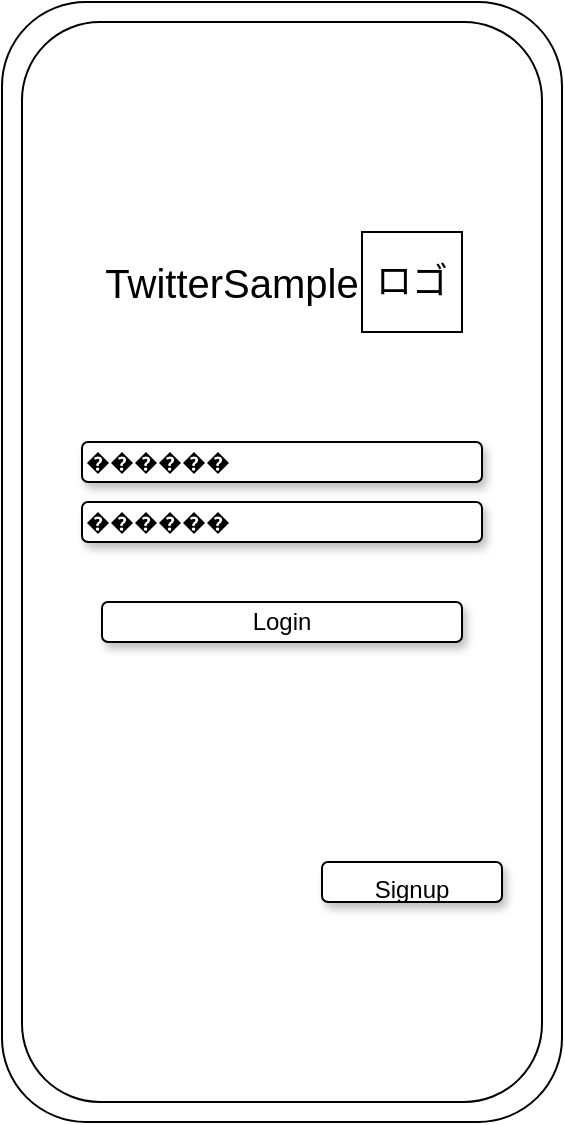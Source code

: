 <mxfile version="18.1.3" type="github" pages="7">
  <diagram id="C5PbUCTnn3D87O1RsAEE" name="ログイン画面">
    <mxGraphModel dx="607" dy="575" grid="1" gridSize="10" guides="1" tooltips="1" connect="1" arrows="1" fold="1" page="1" pageScale="1" pageWidth="827" pageHeight="1169" math="0" shadow="0">
      <root>
        <mxCell id="0" />
        <mxCell id="1" parent="0" />
        <mxCell id="3hnPm9w-DP5dnhe4Bh8V-2" value="" style="rounded=1;whiteSpace=wrap;html=1;" parent="1" vertex="1">
          <mxGeometry x="200" y="80" width="280" height="560" as="geometry" />
        </mxCell>
        <mxCell id="hK5on6jW9pmyeL_oHU42-10" value="" style="rounded=1;whiteSpace=wrap;html=1;shadow=0;fontSize=12;" parent="1" vertex="1">
          <mxGeometry x="210" y="90" width="260" height="540" as="geometry" />
        </mxCell>
        <mxCell id="3hnPm9w-DP5dnhe4Bh8V-4" value="ロゴ" style="rounded=0;whiteSpace=wrap;html=1;fontSize=18;" parent="1" vertex="1">
          <mxGeometry x="380" y="195" width="50" height="50" as="geometry" />
        </mxCell>
        <mxCell id="hK5on6jW9pmyeL_oHU42-1" value="������ 　" style="rounded=1;whiteSpace=wrap;html=1;align=left;shadow=1;" parent="1" vertex="1">
          <mxGeometry x="240" y="300" width="200" height="20" as="geometry" />
        </mxCell>
        <mxCell id="hK5on6jW9pmyeL_oHU42-2" value="������" style="rounded=1;whiteSpace=wrap;html=1;align=left;shadow=1;" parent="1" vertex="1">
          <mxGeometry x="240" y="330" width="200" height="20" as="geometry" />
        </mxCell>
        <mxCell id="hK5on6jW9pmyeL_oHU42-3" value="Login" style="rounded=1;whiteSpace=wrap;html=1;shadow=1;" parent="1" vertex="1">
          <mxGeometry x="250" y="380" width="180" height="20" as="geometry" />
        </mxCell>
        <mxCell id="hK5on6jW9pmyeL_oHU42-5" value="&lt;font style=&quot;font-size: 20px;&quot;&gt;TwitterSample&lt;/font&gt;" style="text;html=1;strokeColor=none;fillColor=none;align=center;verticalAlign=middle;whiteSpace=wrap;rounded=0;shadow=1;" parent="1" vertex="1">
          <mxGeometry x="240" y="197.5" width="150" height="45" as="geometry" />
        </mxCell>
        <mxCell id="hK5on6jW9pmyeL_oHU42-6" value="&lt;font style=&quot;font-size: 12px;&quot;&gt;Signup&lt;/font&gt;" style="rounded=1;whiteSpace=wrap;html=1;shadow=1;fontSize=20;" parent="1" vertex="1">
          <mxGeometry x="360" y="510" width="90" height="20" as="geometry" />
        </mxCell>
        <mxCell id="hK5on6jW9pmyeL_oHU42-11" style="edgeStyle=orthogonalEdgeStyle;rounded=0;orthogonalLoop=1;jettySize=auto;html=1;exitX=0.5;exitY=1;exitDx=0;exitDy=0;fontFamily=Helvetica;fontSize=12;fontColor=default;" parent="1" source="hK5on6jW9pmyeL_oHU42-6" target="hK5on6jW9pmyeL_oHU42-6" edge="1">
          <mxGeometry relative="1" as="geometry" />
        </mxCell>
      </root>
    </mxGraphModel>
  </diagram>
  <diagram id="pSqjRTcIaJiqjQ1PV2Dz" name="Tweet表示画面">
    <mxGraphModel dx="607" dy="575" grid="1" gridSize="10" guides="1" tooltips="1" connect="1" arrows="1" fold="1" page="1" pageScale="1" pageWidth="827" pageHeight="1169" math="0" shadow="0">
      <root>
        <mxCell id="0" />
        <mxCell id="1" parent="0" />
        <mxCell id="8IU9XpkcJfjeeLiHBuUD-1" value="" style="rounded=1;whiteSpace=wrap;html=1;labelBackgroundColor=none;fillColor=none;" parent="1" vertex="1">
          <mxGeometry x="240" y="70" width="270" height="560" as="geometry" />
        </mxCell>
        <mxCell id="8IU9XpkcJfjeeLiHBuUD-2" value="" style="rounded=1;whiteSpace=wrap;html=1;shadow=0;fontSize=12;" parent="1" vertex="1">
          <mxGeometry x="250" y="80" width="250" height="540" as="geometry" />
        </mxCell>
        <mxCell id="IMQ4Je4VwW68iUQFmFvS-7" value="" style="endArrow=none;html=1;rounded=0;fontFamily=Helvetica;fontSize=12;fontColor=default;" parent="1" edge="1">
          <mxGeometry width="50" height="50" relative="1" as="geometry">
            <mxPoint x="250" y="310" as="sourcePoint" />
            <mxPoint x="500" y="310" as="targetPoint" />
          </mxGeometry>
        </mxCell>
        <mxCell id="IMQ4Je4VwW68iUQFmFvS-8" value="" style="endArrow=none;html=1;rounded=0;fontFamily=Helvetica;fontSize=12;fontColor=default;" parent="1" edge="1">
          <mxGeometry width="50" height="50" relative="1" as="geometry">
            <mxPoint x="250" y="380" as="sourcePoint" />
            <mxPoint x="500" y="380" as="targetPoint" />
          </mxGeometry>
        </mxCell>
        <mxCell id="IMQ4Je4VwW68iUQFmFvS-9" value="" style="endArrow=none;html=1;rounded=0;fontFamily=Helvetica;fontSize=12;fontColor=default;" parent="1" edge="1">
          <mxGeometry width="50" height="50" relative="1" as="geometry">
            <mxPoint x="250" y="480" as="sourcePoint" />
            <mxPoint x="500" y="480" as="targetPoint" />
          </mxGeometry>
        </mxCell>
        <mxCell id="IMQ4Je4VwW68iUQFmFvS-10" value="" style="endArrow=none;html=1;rounded=0;fontFamily=Helvetica;fontSize=12;fontColor=default;" parent="1" edge="1">
          <mxGeometry width="50" height="50" relative="1" as="geometry">
            <mxPoint x="250" y="530" as="sourcePoint" />
            <mxPoint x="500" y="530" as="targetPoint" />
          </mxGeometry>
        </mxCell>
        <mxCell id="IMQ4Je4VwW68iUQFmFvS-11" value="" style="endArrow=none;html=1;rounded=0;fontFamily=Helvetica;fontSize=12;fontColor=default;exitX=-0.003;exitY=0.112;exitDx=0;exitDy=0;exitPerimeter=0;" parent="1" source="8IU9XpkcJfjeeLiHBuUD-2" edge="1">
          <mxGeometry width="50" height="50" relative="1" as="geometry">
            <mxPoint x="260" y="140" as="sourcePoint" />
            <mxPoint x="500" y="140" as="targetPoint" />
          </mxGeometry>
        </mxCell>
        <mxCell id="IMQ4Je4VwW68iUQFmFvS-12" value="" style="endArrow=none;html=1;rounded=0;fontFamily=Helvetica;fontSize=12;fontColor=default;" parent="1" edge="1">
          <mxGeometry width="50" height="50" relative="1" as="geometry">
            <mxPoint x="250" y="240" as="sourcePoint" />
            <mxPoint x="500" y="240" as="targetPoint" />
          </mxGeometry>
        </mxCell>
        <mxCell id="IMQ4Je4VwW68iUQFmFvS-13" value="" style="ellipse;whiteSpace=wrap;html=1;aspect=fixed;rounded=1;shadow=0;fontFamily=Helvetica;fontSize=12;fontColor=default;strokeColor=default;fillColor=default;" parent="1" vertex="1">
          <mxGeometry x="260" y="540" width="30" height="30" as="geometry" />
        </mxCell>
        <mxCell id="IMQ4Je4VwW68iUQFmFvS-19" value="" style="ellipse;whiteSpace=wrap;html=1;aspect=fixed;rounded=1;shadow=0;fontFamily=Helvetica;fontSize=12;fontColor=default;strokeColor=default;fillColor=default;" parent="1" vertex="1">
          <mxGeometry x="260" y="490" width="30" height="30" as="geometry" />
        </mxCell>
        <mxCell id="IMQ4Je4VwW68iUQFmFvS-20" value="" style="ellipse;whiteSpace=wrap;html=1;aspect=fixed;rounded=1;shadow=0;fontFamily=Helvetica;fontSize=12;fontColor=default;strokeColor=default;fillColor=default;" parent="1" vertex="1">
          <mxGeometry x="260" y="390" width="30" height="30" as="geometry" />
        </mxCell>
        <mxCell id="IMQ4Je4VwW68iUQFmFvS-21" value="" style="ellipse;whiteSpace=wrap;html=1;aspect=fixed;rounded=1;shadow=0;fontFamily=Helvetica;fontSize=12;fontColor=default;strokeColor=default;fillColor=default;" parent="1" vertex="1">
          <mxGeometry x="260" y="320" width="30" height="30" as="geometry" />
        </mxCell>
        <mxCell id="IMQ4Je4VwW68iUQFmFvS-22" value="" style="ellipse;whiteSpace=wrap;html=1;aspect=fixed;rounded=1;shadow=0;fontFamily=Helvetica;fontSize=12;fontColor=default;strokeColor=default;fillColor=default;" parent="1" vertex="1">
          <mxGeometry x="260" y="250" width="30" height="30" as="geometry" />
        </mxCell>
        <mxCell id="IMQ4Je4VwW68iUQFmFvS-24" value="icon" style="ellipse;whiteSpace=wrap;html=1;aspect=fixed;rounded=1;shadow=0;fontFamily=Helvetica;fontSize=12;fontColor=default;strokeColor=default;fillColor=default;" parent="1" vertex="1">
          <mxGeometry x="260" y="150" width="30" height="30" as="geometry" />
        </mxCell>
        <mxCell id="IMQ4Je4VwW68iUQFmFvS-25" value="" style="ellipse;whiteSpace=wrap;html=1;aspect=fixed;rounded=1;shadow=0;fontFamily=Helvetica;fontSize=12;fontColor=default;strokeColor=default;fillColor=default;" parent="1" vertex="1">
          <mxGeometry x="270" y="110" width="20" height="20" as="geometry" />
        </mxCell>
        <mxCell id="IMQ4Je4VwW68iUQFmFvS-27" value="ロゴ" style="rounded=0;whiteSpace=wrap;html=1;shadow=0;fontFamily=Helvetica;fontSize=12;fontColor=default;strokeColor=default;fillColor=default;" parent="1" vertex="1">
          <mxGeometry x="365" y="100" width="30" height="30" as="geometry" />
        </mxCell>
        <mxCell id="IMQ4Je4VwW68iUQFmFvS-28" value="&lt;font style=&quot;font-size: 25px;&quot;&gt;＋&lt;/font&gt;" style="ellipse;whiteSpace=wrap;html=1;aspect=fixed;rounded=1;shadow=0;fontFamily=Helvetica;fontSize=12;fontColor=default;strokeColor=default;fillColor=default;" parent="1" vertex="1">
          <mxGeometry x="440" y="550" width="50" height="50" as="geometry" />
        </mxCell>
        <mxCell id="IMQ4Je4VwW68iUQFmFvS-29" value="ここにツイート内容表示&lt;br&gt;横18文字制限&lt;br&gt;以下同じ" style="text;html=1;strokeColor=none;fillColor=none;align=left;verticalAlign=middle;whiteSpace=wrap;rounded=0;shadow=0;fontFamily=Helvetica;fontSize=10;fontColor=default;" parent="1" vertex="1">
          <mxGeometry x="300" y="180" width="180" height="50" as="geometry" />
        </mxCell>
        <mxCell id="Cj3wTMjiLzrUbexpG71R-4" value="" style="shape=waypoint;sketch=0;fillStyle=solid;size=6;pointerEvents=1;points=[];fillColor=none;resizable=0;rotatable=0;perimeter=centerPerimeter;snapToPoint=1;rounded=1;shadow=0;labelBackgroundColor=none;fontFamily=Helvetica;fontSize=7;fontColor=#000000;strokeColor=default;html=1;strokeWidth=0;" parent="1" vertex="1">
          <mxGeometry x="470" y="230" width="40" height="40" as="geometry" />
        </mxCell>
        <mxCell id="Cj3wTMjiLzrUbexpG71R-6" value="" style="shape=waypoint;sketch=0;fillStyle=solid;size=6;pointerEvents=1;points=[];fillColor=none;resizable=0;rotatable=0;perimeter=centerPerimeter;snapToPoint=1;rounded=1;shadow=0;labelBackgroundColor=none;fontFamily=Helvetica;fontSize=7;fontColor=#000000;strokeColor=default;html=1;strokeWidth=0;" parent="1" vertex="1">
          <mxGeometry x="450" y="130" width="40" height="40" as="geometry" />
        </mxCell>
        <mxCell id="Cj3wTMjiLzrUbexpG71R-9" value="" style="shape=waypoint;sketch=0;fillStyle=solid;size=6;pointerEvents=1;points=[];fillColor=none;resizable=0;rotatable=0;perimeter=centerPerimeter;snapToPoint=1;rounded=1;shadow=0;labelBackgroundColor=none;fontFamily=Helvetica;fontSize=7;fontColor=#000000;strokeColor=default;html=1;strokeWidth=0;" parent="1" vertex="1">
          <mxGeometry x="460" y="130" width="40" height="40" as="geometry" />
        </mxCell>
        <mxCell id="Cj3wTMjiLzrUbexpG71R-10" value="" style="shape=waypoint;sketch=0;fillStyle=solid;size=6;pointerEvents=1;points=[];fillColor=none;resizable=0;rotatable=0;perimeter=centerPerimeter;snapToPoint=1;rounded=1;shadow=0;labelBackgroundColor=none;fontFamily=Helvetica;fontSize=7;fontColor=#000000;strokeColor=default;html=1;strokeWidth=0;" parent="1" vertex="1">
          <mxGeometry x="460" y="230" width="40" height="40" as="geometry" />
        </mxCell>
        <mxCell id="Cj3wTMjiLzrUbexpG71R-11" value="" style="shape=waypoint;sketch=0;fillStyle=solid;size=6;pointerEvents=1;points=[];fillColor=none;resizable=0;rotatable=0;perimeter=centerPerimeter;snapToPoint=1;rounded=1;shadow=0;labelBackgroundColor=none;fontFamily=Helvetica;fontSize=7;fontColor=#000000;strokeColor=default;html=1;strokeWidth=0;" parent="1" vertex="1">
          <mxGeometry x="450" y="230" width="40" height="40" as="geometry" />
        </mxCell>
        <mxCell id="Cj3wTMjiLzrUbexpG71R-12" value="" style="shape=waypoint;sketch=0;fillStyle=solid;size=6;pointerEvents=1;points=[];fillColor=none;resizable=0;rotatable=0;perimeter=centerPerimeter;snapToPoint=1;rounded=1;shadow=0;labelBackgroundColor=none;fontFamily=Helvetica;fontSize=7;fontColor=#000000;strokeColor=default;html=1;strokeWidth=0;" parent="1" vertex="1">
          <mxGeometry x="470" y="130" width="40" height="40" as="geometry" />
        </mxCell>
        <mxCell id="Cj3wTMjiLzrUbexpG71R-13" value="" style="shape=waypoint;sketch=0;fillStyle=solid;size=6;pointerEvents=1;points=[];fillColor=none;resizable=0;rotatable=0;perimeter=centerPerimeter;snapToPoint=1;rounded=1;shadow=0;labelBackgroundColor=none;fontFamily=Helvetica;fontSize=7;fontColor=#000000;strokeColor=default;html=1;strokeWidth=0;" parent="1" vertex="1">
          <mxGeometry x="470" y="470" width="40" height="40" as="geometry" />
        </mxCell>
        <mxCell id="Cj3wTMjiLzrUbexpG71R-14" value="" style="shape=waypoint;sketch=0;fillStyle=solid;size=6;pointerEvents=1;points=[];fillColor=none;resizable=0;rotatable=0;perimeter=centerPerimeter;snapToPoint=1;rounded=1;shadow=0;labelBackgroundColor=none;fontFamily=Helvetica;fontSize=7;fontColor=#000000;strokeColor=default;html=1;strokeWidth=0;" parent="1" vertex="1">
          <mxGeometry x="450" y="470" width="40" height="40" as="geometry" />
        </mxCell>
        <mxCell id="Cj3wTMjiLzrUbexpG71R-15" value="" style="shape=waypoint;sketch=0;fillStyle=solid;size=6;pointerEvents=1;points=[];fillColor=none;resizable=0;rotatable=0;perimeter=centerPerimeter;snapToPoint=1;rounded=1;shadow=0;labelBackgroundColor=none;fontFamily=Helvetica;fontSize=7;fontColor=#000000;strokeColor=default;html=1;strokeWidth=0;" parent="1" vertex="1">
          <mxGeometry x="450" y="370" width="40" height="40" as="geometry" />
        </mxCell>
        <mxCell id="Cj3wTMjiLzrUbexpG71R-16" value="" style="shape=waypoint;sketch=0;fillStyle=solid;size=6;pointerEvents=1;points=[];fillColor=none;resizable=0;rotatable=0;perimeter=centerPerimeter;snapToPoint=1;rounded=1;shadow=0;labelBackgroundColor=none;fontFamily=Helvetica;fontSize=7;fontColor=#000000;strokeColor=default;html=1;strokeWidth=0;" parent="1" vertex="1">
          <mxGeometry x="470" y="370" width="40" height="40" as="geometry" />
        </mxCell>
        <mxCell id="Cj3wTMjiLzrUbexpG71R-17" value="" style="shape=waypoint;sketch=0;fillStyle=solid;size=6;pointerEvents=1;points=[];fillColor=none;resizable=0;rotatable=0;perimeter=centerPerimeter;snapToPoint=1;rounded=1;shadow=0;labelBackgroundColor=none;fontFamily=Helvetica;fontSize=7;fontColor=#000000;strokeColor=default;html=1;strokeWidth=0;" parent="1" vertex="1">
          <mxGeometry x="470" y="300" width="40" height="40" as="geometry" />
        </mxCell>
        <mxCell id="Cj3wTMjiLzrUbexpG71R-18" value="" style="shape=waypoint;sketch=0;fillStyle=solid;size=6;pointerEvents=1;points=[];fillColor=none;resizable=0;rotatable=0;perimeter=centerPerimeter;snapToPoint=1;rounded=1;shadow=0;labelBackgroundColor=none;fontFamily=Helvetica;fontSize=7;fontColor=#000000;strokeColor=default;html=1;strokeWidth=0;" parent="1" vertex="1">
          <mxGeometry x="460" y="300" width="40" height="40" as="geometry" />
        </mxCell>
        <mxCell id="Cj3wTMjiLzrUbexpG71R-19" value="" style="shape=waypoint;sketch=0;fillStyle=solid;size=6;pointerEvents=1;points=[];fillColor=none;resizable=0;rotatable=0;perimeter=centerPerimeter;snapToPoint=1;rounded=1;shadow=0;labelBackgroundColor=none;fontFamily=Helvetica;fontSize=7;fontColor=#000000;strokeColor=default;html=1;strokeWidth=0;" parent="1" vertex="1">
          <mxGeometry x="460" y="470" width="40" height="40" as="geometry" />
        </mxCell>
        <mxCell id="Cj3wTMjiLzrUbexpG71R-20" value="" style="shape=waypoint;sketch=0;fillStyle=solid;size=6;pointerEvents=1;points=[];fillColor=none;resizable=0;rotatable=0;perimeter=centerPerimeter;snapToPoint=1;rounded=1;shadow=0;labelBackgroundColor=none;fontFamily=Helvetica;fontSize=7;fontColor=#000000;strokeColor=default;html=1;strokeWidth=0;" parent="1" vertex="1">
          <mxGeometry x="460" y="370" width="40" height="40" as="geometry" />
        </mxCell>
        <mxCell id="Cj3wTMjiLzrUbexpG71R-21" value="" style="shape=waypoint;sketch=0;fillStyle=solid;size=6;pointerEvents=1;points=[];fillColor=none;resizable=0;rotatable=0;perimeter=centerPerimeter;snapToPoint=1;rounded=1;shadow=0;labelBackgroundColor=none;fontFamily=Helvetica;fontSize=7;fontColor=#000000;strokeColor=default;html=1;strokeWidth=0;" parent="1" vertex="1">
          <mxGeometry x="450" y="300" width="40" height="40" as="geometry" />
        </mxCell>
        <mxCell id="Cj3wTMjiLzrUbexpG71R-22" value="" style="shape=waypoint;sketch=0;fillStyle=solid;size=6;pointerEvents=1;points=[];fillColor=none;resizable=0;rotatable=0;perimeter=centerPerimeter;snapToPoint=1;rounded=1;shadow=0;labelBackgroundColor=none;fontFamily=Helvetica;fontSize=7;fontColor=#000000;strokeColor=default;html=1;strokeWidth=0;" parent="1" vertex="1">
          <mxGeometry x="470" y="520" width="40" height="40" as="geometry" />
        </mxCell>
        <mxCell id="Cj3wTMjiLzrUbexpG71R-23" value="" style="shape=waypoint;sketch=0;fillStyle=solid;size=6;pointerEvents=1;points=[];fillColor=none;resizable=0;rotatable=0;perimeter=centerPerimeter;snapToPoint=1;rounded=1;shadow=0;labelBackgroundColor=none;fontFamily=Helvetica;fontSize=7;fontColor=#000000;strokeColor=default;html=1;strokeWidth=0;" parent="1" vertex="1">
          <mxGeometry x="460" y="520" width="40" height="40" as="geometry" />
        </mxCell>
        <mxCell id="Cj3wTMjiLzrUbexpG71R-24" value="" style="shape=waypoint;sketch=0;fillStyle=solid;size=6;pointerEvents=1;points=[];fillColor=none;resizable=0;rotatable=0;perimeter=centerPerimeter;snapToPoint=1;rounded=1;shadow=0;labelBackgroundColor=none;fontFamily=Helvetica;fontSize=7;fontColor=#000000;strokeColor=default;html=1;strokeWidth=0;" parent="1" vertex="1">
          <mxGeometry x="450" y="520" width="40" height="40" as="geometry" />
        </mxCell>
        <mxCell id="ne6xOcHf96Tl_5IFpm5v-3" value="" style="endArrow=classic;html=1;rounded=0;fontFamily=Helvetica;fontSize=6;fontColor=#000000;" parent="1" edge="1">
          <mxGeometry width="50" height="50" relative="1" as="geometry">
            <mxPoint x="180" y="140" as="sourcePoint" />
            <mxPoint x="270" y="120" as="targetPoint" />
            <Array as="points">
              <mxPoint x="270" y="120" />
            </Array>
          </mxGeometry>
        </mxCell>
        <mxCell id="ne6xOcHf96Tl_5IFpm5v-4" value="&lt;span style=&quot;font-size: 12px;&quot;&gt;ここのアイコンをタッチするか、&lt;br&gt;右にスライドするとスライドメニュー表示。&lt;br&gt;ユーザー名が変更できる。&lt;br&gt;（次ページへ）&lt;br&gt;&lt;/span&gt;" style="text;html=1;strokeColor=none;fillColor=none;align=center;verticalAlign=middle;whiteSpace=wrap;rounded=0;shadow=0;labelBackgroundColor=none;fontFamily=Helvetica;fontSize=6;fontColor=#000000;" parent="1" vertex="1">
          <mxGeometry x="80" y="119" width="100" height="71" as="geometry" />
        </mxCell>
        <mxCell id="mZwtYdSrfwHI4d6pDe0H-1" value="" style="endArrow=classic;html=1;rounded=0;fontFamily=Helvetica;fontSize=12;fontColor=#000000;" parent="1" edge="1">
          <mxGeometry width="50" height="50" relative="1" as="geometry">
            <mxPoint x="620" y="200" as="sourcePoint" />
            <mxPoint x="490" y="150" as="targetPoint" />
          </mxGeometry>
        </mxCell>
        <mxCell id="mZwtYdSrfwHI4d6pDe0H-2" value="このメニューボタンを押すと、ツイートの編集と削除ができる。" style="text;html=1;strokeColor=none;fillColor=none;align=left;verticalAlign=middle;whiteSpace=wrap;rounded=0;shadow=0;labelBackgroundColor=none;fontFamily=Helvetica;fontSize=12;fontColor=#000000;" parent="1" vertex="1">
          <mxGeometry x="620" y="170" width="170" height="120" as="geometry" />
        </mxCell>
        <mxCell id="yscku7umHTrZMJwErbNo-4" value="ユーザーネーム" style="text;html=1;strokeColor=none;fillColor=none;align=center;verticalAlign=middle;whiteSpace=wrap;rounded=0;shadow=0;labelBackgroundColor=none;fontFamily=Helvetica;fontSize=12;fontColor=#000000;" parent="1" vertex="1">
          <mxGeometry x="300" y="150" width="90" height="30" as="geometry" />
        </mxCell>
      </root>
    </mxGraphModel>
  </diagram>
  <diagram id="_g0AFleh9TSqZ16jHVem" name="スライドメニュー画面">
    <mxGraphModel dx="607" dy="575" grid="1" gridSize="10" guides="1" tooltips="1" connect="1" arrows="1" fold="1" page="1" pageScale="1" pageWidth="827" pageHeight="1169" math="0" shadow="0">
      <root>
        <mxCell id="0" />
        <mxCell id="1" parent="0" />
        <mxCell id="U0lnrnDl6yTHbOUTPfwE-1" value="" style="rounded=1;whiteSpace=wrap;html=1;labelBackgroundColor=none;fillColor=none;" parent="1" vertex="1">
          <mxGeometry x="240" y="70" width="270" height="560" as="geometry" />
        </mxCell>
        <mxCell id="U0lnrnDl6yTHbOUTPfwE-2" value="" style="rounded=1;whiteSpace=wrap;html=1;shadow=0;fontSize=12;" parent="1" vertex="1">
          <mxGeometry x="250" y="80" width="250" height="540" as="geometry" />
        </mxCell>
        <mxCell id="U0lnrnDl6yTHbOUTPfwE-3" value="" style="endArrow=none;html=1;rounded=0;fontFamily=Helvetica;fontSize=12;fontColor=default;targetPerimeterSpacing=450;" parent="1" edge="1">
          <mxGeometry width="50" height="50" relative="1" as="geometry">
            <mxPoint x="430" y="260" as="sourcePoint" />
            <mxPoint x="500" y="260" as="targetPoint" />
          </mxGeometry>
        </mxCell>
        <mxCell id="U0lnrnDl6yTHbOUTPfwE-4" value="" style="endArrow=none;html=1;rounded=0;fontFamily=Helvetica;fontSize=12;fontColor=default;targetPerimeterSpacing=450;" parent="1" edge="1">
          <mxGeometry width="50" height="50" relative="1" as="geometry">
            <mxPoint x="430" y="310" as="sourcePoint" />
            <mxPoint x="500" y="310" as="targetPoint" />
          </mxGeometry>
        </mxCell>
        <mxCell id="U0lnrnDl6yTHbOUTPfwE-5" value="" style="endArrow=none;html=1;rounded=0;fontFamily=Helvetica;fontSize=12;fontColor=default;targetPerimeterSpacing=450;" parent="1" edge="1">
          <mxGeometry width="50" height="50" relative="1" as="geometry">
            <mxPoint x="430" y="380" as="sourcePoint" />
            <mxPoint x="500" y="380" as="targetPoint" />
          </mxGeometry>
        </mxCell>
        <mxCell id="U0lnrnDl6yTHbOUTPfwE-6" value="" style="endArrow=none;html=1;rounded=0;fontFamily=Helvetica;fontSize=12;fontColor=default;targetPerimeterSpacing=450;" parent="1" edge="1">
          <mxGeometry width="50" height="50" relative="1" as="geometry">
            <mxPoint x="430" y="480" as="sourcePoint" />
            <mxPoint x="500" y="480" as="targetPoint" />
          </mxGeometry>
        </mxCell>
        <mxCell id="U0lnrnDl6yTHbOUTPfwE-7" value="" style="endArrow=none;html=1;rounded=0;fontFamily=Helvetica;fontSize=12;fontColor=default;targetPerimeterSpacing=450;" parent="1" edge="1">
          <mxGeometry width="50" height="50" relative="1" as="geometry">
            <mxPoint x="430" y="530" as="sourcePoint" />
            <mxPoint x="500" y="530" as="targetPoint" />
          </mxGeometry>
        </mxCell>
        <mxCell id="U0lnrnDl6yTHbOUTPfwE-8" value="" style="endArrow=none;html=1;rounded=0;fontFamily=Helvetica;fontSize=12;fontColor=default;" parent="1" edge="1">
          <mxGeometry width="50" height="50" relative="1" as="geometry">
            <mxPoint x="430" y="140" as="sourcePoint" />
            <mxPoint x="500" y="140" as="targetPoint" />
          </mxGeometry>
        </mxCell>
        <mxCell id="U0lnrnDl6yTHbOUTPfwE-9" value="" style="endArrow=none;html=1;rounded=0;fontFamily=Helvetica;fontSize=12;fontColor=default;" parent="1" edge="1">
          <mxGeometry width="50" height="50" relative="1" as="geometry">
            <mxPoint x="430" y="210" as="sourcePoint" />
            <mxPoint x="500" y="210" as="targetPoint" />
          </mxGeometry>
        </mxCell>
        <mxCell id="U0lnrnDl6yTHbOUTPfwE-10" value="" style="ellipse;whiteSpace=wrap;html=1;aspect=fixed;rounded=1;shadow=0;fontFamily=Helvetica;fontSize=12;fontColor=default;strokeColor=default;fillColor=default;" parent="1" vertex="1">
          <mxGeometry x="440" y="540" width="30" height="30" as="geometry" />
        </mxCell>
        <mxCell id="U0lnrnDl6yTHbOUTPfwE-11" value="" style="ellipse;whiteSpace=wrap;html=1;aspect=fixed;rounded=1;shadow=0;fontFamily=Helvetica;fontSize=12;fontColor=default;strokeColor=default;fillColor=default;" parent="1" vertex="1">
          <mxGeometry x="440" y="490" width="30" height="30" as="geometry" />
        </mxCell>
        <mxCell id="U0lnrnDl6yTHbOUTPfwE-12" value="" style="ellipse;whiteSpace=wrap;html=1;aspect=fixed;rounded=1;shadow=0;fontFamily=Helvetica;fontSize=12;fontColor=default;strokeColor=default;fillColor=default;" parent="1" vertex="1">
          <mxGeometry x="440" y="390" width="30" height="30" as="geometry" />
        </mxCell>
        <mxCell id="U0lnrnDl6yTHbOUTPfwE-13" value="" style="ellipse;whiteSpace=wrap;html=1;aspect=fixed;rounded=1;shadow=0;fontFamily=Helvetica;fontSize=12;fontColor=default;strokeColor=default;fillColor=default;" parent="1" vertex="1">
          <mxGeometry x="440" y="320" width="30" height="30" as="geometry" />
        </mxCell>
        <mxCell id="U0lnrnDl6yTHbOUTPfwE-14" value="" style="ellipse;whiteSpace=wrap;html=1;aspect=fixed;rounded=1;shadow=0;fontFamily=Helvetica;fontSize=12;fontColor=default;strokeColor=default;fillColor=default;" parent="1" vertex="1">
          <mxGeometry x="440" y="270" width="30" height="30" as="geometry" />
        </mxCell>
        <mxCell id="U0lnrnDl6yTHbOUTPfwE-15" value="" style="ellipse;whiteSpace=wrap;html=1;aspect=fixed;rounded=1;shadow=0;fontFamily=Helvetica;fontSize=12;fontColor=default;strokeColor=default;fillColor=default;" parent="1" vertex="1">
          <mxGeometry x="440" y="220" width="30" height="30" as="geometry" />
        </mxCell>
        <mxCell id="U0lnrnDl6yTHbOUTPfwE-16" value="icon" style="ellipse;whiteSpace=wrap;html=1;aspect=fixed;rounded=1;shadow=0;fontFamily=Helvetica;fontSize=12;fontColor=default;strokeColor=default;fillColor=default;" parent="1" vertex="1">
          <mxGeometry x="440" y="150" width="30" height="30" as="geometry" />
        </mxCell>
        <mxCell id="79M7jZLeW0YnkCGDSY4K-3" value="" style="endArrow=none;html=1;rounded=0;fontFamily=Helvetica;fontSize=12;fontColor=#000000;targetPerimeterSpacing=450;" parent="1" edge="1">
          <mxGeometry width="50" height="50" relative="1" as="geometry">
            <mxPoint x="430" y="620" as="sourcePoint" />
            <mxPoint x="430" y="80" as="targetPoint" />
          </mxGeometry>
        </mxCell>
        <mxCell id="79M7jZLeW0YnkCGDSY4K-4" value="icon" style="ellipse;whiteSpace=wrap;html=1;aspect=fixed;rounded=1;shadow=0;labelBackgroundColor=none;fontFamily=Helvetica;fontSize=12;fontColor=#000000;strokeColor=default;strokeWidth=1;fillColor=none;" parent="1" vertex="1">
          <mxGeometry x="270" y="110" width="50" height="50" as="geometry" />
        </mxCell>
        <mxCell id="79M7jZLeW0YnkCGDSY4K-5" value="ユーザーネーム" style="text;html=1;strokeColor=none;fillColor=none;align=center;verticalAlign=middle;whiteSpace=wrap;rounded=0;shadow=0;labelBackgroundColor=none;fontFamily=Helvetica;fontSize=12;fontColor=#000000;" parent="1" vertex="1">
          <mxGeometry x="270" y="160" width="90" height="30" as="geometry" />
        </mxCell>
        <mxCell id="y7eMj0DrnTo8NTqucRbK-1" value="" style="endArrow=none;html=1;rounded=0;fontFamily=Helvetica;fontSize=12;fontColor=#000000;targetPerimeterSpacing=450;" parent="1" edge="1">
          <mxGeometry width="50" height="50" relative="1" as="geometry">
            <mxPoint x="250" y="210" as="sourcePoint" />
            <mxPoint x="430" y="210" as="targetPoint" />
          </mxGeometry>
        </mxCell>
        <mxCell id="y7eMj0DrnTo8NTqucRbK-2" value="" style="endArrow=none;html=1;rounded=0;fontFamily=Helvetica;fontSize=12;fontColor=#000000;targetPerimeterSpacing=450;" parent="1" edge="1">
          <mxGeometry width="50" height="50" relative="1" as="geometry">
            <mxPoint x="250" y="260" as="sourcePoint" />
            <mxPoint x="430" y="260" as="targetPoint" />
          </mxGeometry>
        </mxCell>
        <mxCell id="y7eMj0DrnTo8NTqucRbK-3" value="ユーザーネーム変更" style="text;html=1;strokeColor=none;fillColor=none;align=center;verticalAlign=middle;whiteSpace=wrap;rounded=0;shadow=0;labelBackgroundColor=none;fontFamily=Helvetica;fontSize=12;fontColor=#000000;" parent="1" vertex="1">
          <mxGeometry x="269" y="220" width="145" height="30" as="geometry" />
        </mxCell>
        <mxCell id="y7eMj0DrnTo8NTqucRbK-5" value="スライドメニュー画面" style="text;html=1;strokeColor=none;fillColor=none;align=center;verticalAlign=middle;whiteSpace=wrap;rounded=0;shadow=0;labelBackgroundColor=none;fontFamily=Helvetica;fontSize=12;fontColor=#000000;" parent="1" vertex="1">
          <mxGeometry x="285" width="255" height="40" as="geometry" />
        </mxCell>
        <mxCell id="p_5cY-Gu2Zx6yGVcSN8L-1" value="" style="endArrow=classic;html=1;rounded=0;fontFamily=Helvetica;fontSize=13;fontColor=#000000;targetPerimeterSpacing=450;entryX=0;entryY=0.75;entryDx=0;entryDy=0;" parent="1" target="y7eMj0DrnTo8NTqucRbK-3" edge="1">
          <mxGeometry width="50" height="50" relative="1" as="geometry">
            <mxPoint x="170" y="280" as="sourcePoint" />
            <mxPoint x="110" y="360" as="targetPoint" />
          </mxGeometry>
        </mxCell>
        <mxCell id="p_5cY-Gu2Zx6yGVcSN8L-2" value="このボタンからユーザー名変更の画面に遷移できる。" style="text;html=1;strokeColor=none;fillColor=none;align=center;verticalAlign=middle;whiteSpace=wrap;rounded=0;shadow=0;labelBackgroundColor=none;fontFamily=Helvetica;fontSize=13;fontColor=#000000;" parent="1" vertex="1">
          <mxGeometry x="20" y="239" width="140" height="151" as="geometry" />
        </mxCell>
      </root>
    </mxGraphModel>
  </diagram>
  <diagram id="G2JJywNjq0UBkhZW2UKU" name="ツイート投稿画面">
    <mxGraphModel dx="607" dy="575" grid="1" gridSize="10" guides="1" tooltips="1" connect="1" arrows="1" fold="1" page="1" pageScale="1" pageWidth="827" pageHeight="1169" math="0" shadow="0">
      <root>
        <mxCell id="0" />
        <mxCell id="1" parent="0" />
        <mxCell id="aPG33hXl2eS89aOoCBg1-1" value="" style="rounded=1;whiteSpace=wrap;html=1;labelBackgroundColor=none;fillColor=none;" parent="1" vertex="1">
          <mxGeometry x="240" y="70" width="270" height="560" as="geometry" />
        </mxCell>
        <mxCell id="aPG33hXl2eS89aOoCBg1-2" value="" style="rounded=1;whiteSpace=wrap;html=1;shadow=0;fontSize=12;" parent="1" vertex="1">
          <mxGeometry x="250" y="80" width="250" height="540" as="geometry" />
        </mxCell>
        <mxCell id="aPG33hXl2eS89aOoCBg1-5" value="" style="endArrow=none;html=1;rounded=0;fontFamily=Helvetica;fontSize=12;fontColor=default;" parent="1" edge="1">
          <mxGeometry width="50" height="50" relative="1" as="geometry">
            <mxPoint x="250" y="370" as="sourcePoint" />
            <mxPoint x="500.0" y="370" as="targetPoint" />
          </mxGeometry>
        </mxCell>
        <mxCell id="aPG33hXl2eS89aOoCBg1-6" value="" style="endArrow=none;html=1;rounded=0;fontFamily=Helvetica;fontSize=12;fontColor=default;" parent="1" edge="1">
          <mxGeometry width="50" height="50" relative="1" as="geometry">
            <mxPoint x="250" y="410" as="sourcePoint" />
            <mxPoint x="500.0" y="410" as="targetPoint" />
          </mxGeometry>
        </mxCell>
        <mxCell id="aPG33hXl2eS89aOoCBg1-7" value="" style="endArrow=none;html=1;rounded=0;fontFamily=Helvetica;fontSize=12;fontColor=default;exitX=-0.003;exitY=0.112;exitDx=0;exitDy=0;exitPerimeter=0;" parent="1" source="aPG33hXl2eS89aOoCBg1-2" edge="1">
          <mxGeometry width="50" height="50" relative="1" as="geometry">
            <mxPoint x="260" y="140" as="sourcePoint" />
            <mxPoint x="500.0" y="140" as="targetPoint" />
          </mxGeometry>
        </mxCell>
        <mxCell id="aPG33hXl2eS89aOoCBg1-14" value="icon" style="ellipse;whiteSpace=wrap;html=1;aspect=fixed;rounded=1;shadow=0;fontFamily=Helvetica;fontSize=12;fontColor=default;strokeColor=default;fillColor=default;" parent="1" vertex="1">
          <mxGeometry x="260" y="150" width="30" height="30" as="geometry" />
        </mxCell>
        <mxCell id="aPG33hXl2eS89aOoCBg1-43" value="ら" style="rounded=1;whiteSpace=wrap;html=1;shadow=0;labelBackgroundColor=none;fontFamily=Helvetica;fontSize=12;fontColor=#000000;strokeColor=default;strokeWidth=1;fillColor=none;" parent="1" vertex="1">
          <mxGeometry x="420" y="520" width="50" height="40" as="geometry" />
        </mxCell>
        <mxCell id="aPG33hXl2eS89aOoCBg1-44" value="は" style="rounded=1;whiteSpace=wrap;html=1;shadow=0;labelBackgroundColor=none;fontFamily=Helvetica;fontSize=12;fontColor=#000000;strokeColor=default;strokeWidth=1;fillColor=none;" parent="1" vertex="1">
          <mxGeometry x="420" y="470" width="50" height="40" as="geometry" />
        </mxCell>
        <mxCell id="aPG33hXl2eS89aOoCBg1-45" value="さ" style="rounded=1;whiteSpace=wrap;html=1;shadow=0;labelBackgroundColor=none;fontFamily=Helvetica;fontSize=12;fontColor=#000000;strokeColor=default;strokeWidth=1;fillColor=none;" parent="1" vertex="1">
          <mxGeometry x="420" y="420" width="50" height="40" as="geometry" />
        </mxCell>
        <mxCell id="aPG33hXl2eS89aOoCBg1-46" value="わ" style="rounded=1;whiteSpace=wrap;html=1;shadow=0;labelBackgroundColor=none;fontFamily=Helvetica;fontSize=12;fontColor=#000000;strokeColor=default;strokeWidth=1;fillColor=none;" parent="1" vertex="1">
          <mxGeometry x="360" y="570" width="50" height="40" as="geometry" />
        </mxCell>
        <mxCell id="aPG33hXl2eS89aOoCBg1-47" value="や" style="rounded=1;whiteSpace=wrap;html=1;shadow=0;labelBackgroundColor=none;fontFamily=Helvetica;fontSize=12;fontColor=#000000;strokeColor=default;strokeWidth=1;fillColor=none;" parent="1" vertex="1">
          <mxGeometry x="360" y="520" width="50" height="40" as="geometry" />
        </mxCell>
        <mxCell id="aPG33hXl2eS89aOoCBg1-48" value="な" style="rounded=1;whiteSpace=wrap;html=1;shadow=0;labelBackgroundColor=none;fontFamily=Helvetica;fontSize=12;fontColor=#000000;strokeColor=default;strokeWidth=1;fillColor=none;" parent="1" vertex="1">
          <mxGeometry x="360" y="470" width="50" height="40" as="geometry" />
        </mxCell>
        <mxCell id="aPG33hXl2eS89aOoCBg1-49" value="か" style="rounded=1;whiteSpace=wrap;html=1;shadow=0;labelBackgroundColor=none;fontFamily=Helvetica;fontSize=12;fontColor=#000000;strokeColor=default;strokeWidth=1;fillColor=none;" parent="1" vertex="1">
          <mxGeometry x="360" y="420" width="50" height="40" as="geometry" />
        </mxCell>
        <mxCell id="aPG33hXl2eS89aOoCBg1-50" value="" style="rounded=1;whiteSpace=wrap;html=1;shadow=0;labelBackgroundColor=none;fontFamily=Helvetica;fontSize=12;fontColor=#000000;strokeColor=default;strokeWidth=1;fillColor=none;" parent="1" vertex="1">
          <mxGeometry x="300" y="570" width="50" height="40" as="geometry" />
        </mxCell>
        <mxCell id="aPG33hXl2eS89aOoCBg1-51" value="ま" style="rounded=1;whiteSpace=wrap;html=1;shadow=0;labelBackgroundColor=none;fontFamily=Helvetica;fontSize=12;fontColor=#000000;strokeColor=default;strokeWidth=1;fillColor=none;" parent="1" vertex="1">
          <mxGeometry x="300" y="520" width="50" height="40" as="geometry" />
        </mxCell>
        <mxCell id="aPG33hXl2eS89aOoCBg1-52" value="た" style="rounded=1;whiteSpace=wrap;html=1;shadow=0;labelBackgroundColor=none;fontFamily=Helvetica;fontSize=12;fontColor=#000000;strokeColor=default;strokeWidth=1;fillColor=none;" parent="1" vertex="1">
          <mxGeometry x="300" y="470" width="50" height="40" as="geometry" />
        </mxCell>
        <mxCell id="aPG33hXl2eS89aOoCBg1-53" value="あ" style="rounded=1;whiteSpace=wrap;html=1;shadow=0;labelBackgroundColor=none;fontFamily=Helvetica;fontSize=12;fontColor=#000000;strokeColor=default;strokeWidth=1;fillColor=none;" parent="1" vertex="1">
          <mxGeometry x="300" y="420" width="50" height="40" as="geometry" />
        </mxCell>
        <mxCell id="aPG33hXl2eS89aOoCBg1-56" value="" style="rounded=1;whiteSpace=wrap;html=1;shadow=0;labelBackgroundColor=none;fontFamily=Helvetica;fontSize=12;fontColor=#000000;strokeColor=default;strokeWidth=1;fillColor=none;" parent="1" vertex="1">
          <mxGeometry x="420" y="570" width="50" height="40" as="geometry" />
        </mxCell>
        <mxCell id="aPG33hXl2eS89aOoCBg1-57" value="" style="endArrow=classic;html=1;rounded=0;fontFamily=Helvetica;fontSize=12;fontColor=#000000;targetPerimeterSpacing=450;" parent="1" edge="1">
          <mxGeometry width="50" height="50" relative="1" as="geometry">
            <mxPoint x="600" y="460" as="sourcePoint" />
            <mxPoint x="480" y="500" as="targetPoint" />
          </mxGeometry>
        </mxCell>
        <mxCell id="aPG33hXl2eS89aOoCBg1-58" value="ちょっと配置ミスってるけど&lt;br&gt;ここがキーボード画面。" style="text;html=1;strokeColor=none;fillColor=none;align=center;verticalAlign=middle;whiteSpace=wrap;rounded=0;shadow=0;labelBackgroundColor=none;fontFamily=Helvetica;fontSize=12;fontColor=#000000;" parent="1" vertex="1">
          <mxGeometry x="610" y="410" width="200" height="100" as="geometry" />
        </mxCell>
        <mxCell id="aPG33hXl2eS89aOoCBg1-59" value="キャンセル" style="text;html=1;strokeColor=none;fillColor=none;align=center;verticalAlign=middle;whiteSpace=wrap;rounded=0;shadow=0;labelBackgroundColor=none;fontFamily=Helvetica;fontSize=12;fontColor=#000000;" parent="1" vertex="1">
          <mxGeometry x="260" y="100" width="70" height="30" as="geometry" />
        </mxCell>
        <mxCell id="aPG33hXl2eS89aOoCBg1-60" value="&lt;font style=&quot;font-size: 10px;&quot;&gt;ツイートする&lt;/font&gt;" style="rounded=1;whiteSpace=wrap;html=1;shadow=0;labelBackgroundColor=none;fontFamily=Helvetica;fontSize=12;fontColor=#000000;strokeColor=default;strokeWidth=1;fillColor=none;arcSize=50;" parent="1" vertex="1">
          <mxGeometry x="420" y="100" width="70" height="30" as="geometry" />
        </mxCell>
        <mxCell id="6_0Mypb4NB2zRWl_C9XG-1" value="&lt;span style=&quot;text-align: left;&quot;&gt;ここに投稿したいツイートの内容を書く。ツイートできる文字は140文字以下。&lt;/span&gt;" style="rounded=0;whiteSpace=wrap;html=1;shadow=0;labelBackgroundColor=none;fontFamily=Helvetica;fontSize=13;fontColor=#000000;strokeColor=default;strokeWidth=1;fillColor=none;" parent="1" vertex="1">
          <mxGeometry x="275" y="190" width="200" height="160" as="geometry" />
        </mxCell>
      </root>
    </mxGraphModel>
  </diagram>
  <diagram id="8CjyIUMBZQPRt4YhIVKR" name="ユーザー名変更画面">
    <mxGraphModel dx="607" dy="575" grid="1" gridSize="10" guides="1" tooltips="1" connect="1" arrows="1" fold="1" page="1" pageScale="1" pageWidth="827" pageHeight="1169" math="0" shadow="0">
      <root>
        <mxCell id="0" />
        <mxCell id="1" parent="0" />
        <mxCell id="qotG5g0-F_h0O-VvnZSM-1" value="" style="rounded=1;whiteSpace=wrap;html=1;labelBackgroundColor=none;fillColor=none;" parent="1" vertex="1">
          <mxGeometry x="240" y="70" width="270" height="560" as="geometry" />
        </mxCell>
        <mxCell id="qotG5g0-F_h0O-VvnZSM-2" value="" style="rounded=1;whiteSpace=wrap;html=1;shadow=0;fontSize=12;" parent="1" vertex="1">
          <mxGeometry x="250" y="80" width="250" height="540" as="geometry" />
        </mxCell>
        <mxCell id="qotG5g0-F_h0O-VvnZSM-3" value="" style="endArrow=none;html=1;rounded=0;fontFamily=Helvetica;fontSize=12;fontColor=default;targetPerimeterSpacing=450;" parent="1" edge="1">
          <mxGeometry width="50" height="50" relative="1" as="geometry">
            <mxPoint x="430" y="260" as="sourcePoint" />
            <mxPoint x="500.0" y="260" as="targetPoint" />
          </mxGeometry>
        </mxCell>
        <mxCell id="qotG5g0-F_h0O-VvnZSM-4" value="" style="endArrow=none;html=1;rounded=0;fontFamily=Helvetica;fontSize=12;fontColor=default;targetPerimeterSpacing=450;" parent="1" edge="1">
          <mxGeometry width="50" height="50" relative="1" as="geometry">
            <mxPoint x="430" y="310" as="sourcePoint" />
            <mxPoint x="500.0" y="310" as="targetPoint" />
          </mxGeometry>
        </mxCell>
        <mxCell id="qotG5g0-F_h0O-VvnZSM-5" value="" style="endArrow=none;html=1;rounded=0;fontFamily=Helvetica;fontSize=12;fontColor=default;targetPerimeterSpacing=450;" parent="1" edge="1">
          <mxGeometry width="50" height="50" relative="1" as="geometry">
            <mxPoint x="430" y="380" as="sourcePoint" />
            <mxPoint x="500.0" y="380" as="targetPoint" />
          </mxGeometry>
        </mxCell>
        <mxCell id="qotG5g0-F_h0O-VvnZSM-6" value="" style="endArrow=none;html=1;rounded=0;fontFamily=Helvetica;fontSize=12;fontColor=default;targetPerimeterSpacing=450;" parent="1" edge="1">
          <mxGeometry width="50" height="50" relative="1" as="geometry">
            <mxPoint x="430" y="480" as="sourcePoint" />
            <mxPoint x="500.0" y="480" as="targetPoint" />
          </mxGeometry>
        </mxCell>
        <mxCell id="qotG5g0-F_h0O-VvnZSM-7" value="" style="endArrow=none;html=1;rounded=0;fontFamily=Helvetica;fontSize=12;fontColor=default;targetPerimeterSpacing=450;" parent="1" edge="1">
          <mxGeometry width="50" height="50" relative="1" as="geometry">
            <mxPoint x="430" y="530" as="sourcePoint" />
            <mxPoint x="500.0" y="530" as="targetPoint" />
          </mxGeometry>
        </mxCell>
        <mxCell id="qotG5g0-F_h0O-VvnZSM-8" value="" style="endArrow=none;html=1;rounded=0;fontFamily=Helvetica;fontSize=12;fontColor=default;" parent="1" edge="1">
          <mxGeometry width="50" height="50" relative="1" as="geometry">
            <mxPoint x="430" y="140" as="sourcePoint" />
            <mxPoint x="500.0" y="140" as="targetPoint" />
          </mxGeometry>
        </mxCell>
        <mxCell id="qotG5g0-F_h0O-VvnZSM-9" value="" style="endArrow=none;html=1;rounded=0;fontFamily=Helvetica;fontSize=12;fontColor=default;" parent="1" edge="1">
          <mxGeometry width="50" height="50" relative="1" as="geometry">
            <mxPoint x="430" y="210" as="sourcePoint" />
            <mxPoint x="500.0" y="210" as="targetPoint" />
          </mxGeometry>
        </mxCell>
        <mxCell id="qotG5g0-F_h0O-VvnZSM-10" value="" style="ellipse;whiteSpace=wrap;html=1;aspect=fixed;rounded=1;shadow=0;fontFamily=Helvetica;fontSize=12;fontColor=default;strokeColor=default;fillColor=default;" parent="1" vertex="1">
          <mxGeometry x="440" y="540" width="30" height="30" as="geometry" />
        </mxCell>
        <mxCell id="qotG5g0-F_h0O-VvnZSM-11" value="" style="ellipse;whiteSpace=wrap;html=1;aspect=fixed;rounded=1;shadow=0;fontFamily=Helvetica;fontSize=12;fontColor=default;strokeColor=default;fillColor=default;" parent="1" vertex="1">
          <mxGeometry x="440" y="490" width="30" height="30" as="geometry" />
        </mxCell>
        <mxCell id="qotG5g0-F_h0O-VvnZSM-12" value="" style="ellipse;whiteSpace=wrap;html=1;aspect=fixed;rounded=1;shadow=0;fontFamily=Helvetica;fontSize=12;fontColor=default;strokeColor=default;fillColor=default;" parent="1" vertex="1">
          <mxGeometry x="440" y="390" width="30" height="30" as="geometry" />
        </mxCell>
        <mxCell id="qotG5g0-F_h0O-VvnZSM-13" value="" style="ellipse;whiteSpace=wrap;html=1;aspect=fixed;rounded=1;shadow=0;fontFamily=Helvetica;fontSize=12;fontColor=default;strokeColor=default;fillColor=default;" parent="1" vertex="1">
          <mxGeometry x="440" y="320" width="30" height="30" as="geometry" />
        </mxCell>
        <mxCell id="qotG5g0-F_h0O-VvnZSM-14" value="" style="ellipse;whiteSpace=wrap;html=1;aspect=fixed;rounded=1;shadow=0;fontFamily=Helvetica;fontSize=12;fontColor=default;strokeColor=default;fillColor=default;" parent="1" vertex="1">
          <mxGeometry x="440" y="270" width="30" height="30" as="geometry" />
        </mxCell>
        <mxCell id="qotG5g0-F_h0O-VvnZSM-15" value="" style="ellipse;whiteSpace=wrap;html=1;aspect=fixed;rounded=1;shadow=0;fontFamily=Helvetica;fontSize=12;fontColor=default;strokeColor=default;fillColor=default;" parent="1" vertex="1">
          <mxGeometry x="440" y="220" width="30" height="30" as="geometry" />
        </mxCell>
        <mxCell id="qotG5g0-F_h0O-VvnZSM-16" value="icon" style="ellipse;whiteSpace=wrap;html=1;aspect=fixed;rounded=1;shadow=0;fontFamily=Helvetica;fontSize=12;fontColor=default;strokeColor=default;fillColor=default;" parent="1" vertex="1">
          <mxGeometry x="440" y="150" width="30" height="30" as="geometry" />
        </mxCell>
        <mxCell id="qotG5g0-F_h0O-VvnZSM-17" value="" style="endArrow=none;html=1;rounded=0;fontFamily=Helvetica;fontSize=12;fontColor=#000000;targetPerimeterSpacing=450;" parent="1" edge="1">
          <mxGeometry width="50" height="50" relative="1" as="geometry">
            <mxPoint x="430" y="620.0" as="sourcePoint" />
            <mxPoint x="430" y="80" as="targetPoint" />
          </mxGeometry>
        </mxCell>
        <mxCell id="qotG5g0-F_h0O-VvnZSM-18" value="icon" style="ellipse;whiteSpace=wrap;html=1;aspect=fixed;rounded=1;shadow=0;labelBackgroundColor=none;fontFamily=Helvetica;fontSize=12;fontColor=#000000;strokeColor=default;strokeWidth=1;fillColor=none;" parent="1" vertex="1">
          <mxGeometry x="270" y="110" width="50" height="50" as="geometry" />
        </mxCell>
        <mxCell id="qotG5g0-F_h0O-VvnZSM-19" value="ユーザーネーム" style="text;html=1;strokeColor=none;fillColor=none;align=center;verticalAlign=middle;whiteSpace=wrap;rounded=0;shadow=0;labelBackgroundColor=none;fontFamily=Helvetica;fontSize=12;fontColor=#000000;" parent="1" vertex="1">
          <mxGeometry x="270" y="160" width="90" height="30" as="geometry" />
        </mxCell>
        <mxCell id="qotG5g0-F_h0O-VvnZSM-20" value="" style="endArrow=none;html=1;rounded=0;fontFamily=Helvetica;fontSize=12;fontColor=#000000;targetPerimeterSpacing=450;" parent="1" edge="1">
          <mxGeometry width="50" height="50" relative="1" as="geometry">
            <mxPoint x="250" y="210" as="sourcePoint" />
            <mxPoint x="430" y="210" as="targetPoint" />
          </mxGeometry>
        </mxCell>
        <mxCell id="qotG5g0-F_h0O-VvnZSM-21" value="" style="endArrow=none;html=1;rounded=0;fontFamily=Helvetica;fontSize=12;fontColor=#000000;targetPerimeterSpacing=450;" parent="1" edge="1">
          <mxGeometry width="50" height="50" relative="1" as="geometry">
            <mxPoint x="250" y="260" as="sourcePoint" />
            <mxPoint x="430" y="260" as="targetPoint" />
          </mxGeometry>
        </mxCell>
        <mxCell id="qotG5g0-F_h0O-VvnZSM-22" value="ユーザーネーム変更" style="text;html=1;strokeColor=none;fillColor=none;align=center;verticalAlign=middle;whiteSpace=wrap;rounded=0;shadow=0;labelBackgroundColor=none;fontFamily=Helvetica;fontSize=12;fontColor=#000000;" parent="1" vertex="1">
          <mxGeometry x="269" y="220" width="145" height="30" as="geometry" />
        </mxCell>
        <mxCell id="qotG5g0-F_h0O-VvnZSM-26" value="" style="rounded=1;whiteSpace=wrap;html=1;shadow=0;labelBackgroundColor=none;fontFamily=Helvetica;fontSize=13;fontColor=#000000;strokeColor=default;strokeWidth=1;fillColor=default;" parent="1" vertex="1">
          <mxGeometry x="257.5" y="240" width="235" height="220" as="geometry" />
        </mxCell>
        <mxCell id="qotG5g0-F_h0O-VvnZSM-27" value="ユーザネーム変更" style="text;html=1;strokeColor=none;fillColor=none;align=center;verticalAlign=middle;whiteSpace=wrap;rounded=0;shadow=0;labelBackgroundColor=none;fontFamily=Helvetica;fontSize=13;fontColor=#000000;" parent="1" vertex="1">
          <mxGeometry x="270" y="280" width="150" height="20" as="geometry" />
        </mxCell>
        <mxCell id="qotG5g0-F_h0O-VvnZSM-30" value="あらかわひびき" style="rounded=0;whiteSpace=wrap;html=1;shadow=0;labelBackgroundColor=none;fontFamily=Helvetica;fontSize=13;fontColor=#000000;strokeColor=default;strokeWidth=1;fillColor=default;" parent="1" vertex="1">
          <mxGeometry x="286" y="335" width="178" height="30" as="geometry" />
        </mxCell>
        <mxCell id="qotG5g0-F_h0O-VvnZSM-31" value="" style="endArrow=none;html=1;rounded=0;fontFamily=Helvetica;fontSize=13;fontColor=#000000;targetPerimeterSpacing=450;" parent="1" edge="1">
          <mxGeometry width="50" height="50" relative="1" as="geometry">
            <mxPoint x="420" y="360" as="sourcePoint" />
            <mxPoint x="420" y="340" as="targetPoint" />
          </mxGeometry>
        </mxCell>
        <mxCell id="qotG5g0-F_h0O-VvnZSM-32" value="変更" style="rounded=1;whiteSpace=wrap;html=1;shadow=0;labelBackgroundColor=none;fontFamily=Helvetica;fontSize=13;fontColor=#000000;strokeColor=default;strokeWidth=1;fillColor=default;arcSize=50;" parent="1" vertex="1">
          <mxGeometry x="410" y="400" width="70" height="30" as="geometry" />
        </mxCell>
      </root>
    </mxGraphModel>
  </diagram>
  <diagram id="9Jm96PL-YhbCWffxZoeh" name="編集・削除メニューボタン">
    <mxGraphModel dx="607" dy="575" grid="1" gridSize="10" guides="1" tooltips="1" connect="1" arrows="1" fold="1" page="1" pageScale="1" pageWidth="827" pageHeight="1169" math="0" shadow="0">
      <root>
        <mxCell id="0" />
        <mxCell id="1" parent="0" />
        <mxCell id="w3IZXQALqV5p3mSvFtEF-1" value="" style="rounded=1;whiteSpace=wrap;html=1;labelBackgroundColor=none;fillColor=none;" parent="1" vertex="1">
          <mxGeometry x="240" y="70" width="270" height="560" as="geometry" />
        </mxCell>
        <mxCell id="w3IZXQALqV5p3mSvFtEF-2" value="" style="rounded=1;whiteSpace=wrap;html=1;shadow=0;fontSize=12;" parent="1" vertex="1">
          <mxGeometry x="250" y="80" width="250" height="540" as="geometry" />
        </mxCell>
        <mxCell id="w3IZXQALqV5p3mSvFtEF-3" value="" style="endArrow=none;html=1;rounded=0;fontFamily=Helvetica;fontSize=12;fontColor=default;" parent="1" edge="1">
          <mxGeometry width="50" height="50" relative="1" as="geometry">
            <mxPoint x="250" y="310" as="sourcePoint" />
            <mxPoint x="500.0" y="310" as="targetPoint" />
          </mxGeometry>
        </mxCell>
        <mxCell id="w3IZXQALqV5p3mSvFtEF-4" value="" style="endArrow=none;html=1;rounded=0;fontFamily=Helvetica;fontSize=12;fontColor=default;" parent="1" edge="1">
          <mxGeometry width="50" height="50" relative="1" as="geometry">
            <mxPoint x="250" y="380" as="sourcePoint" />
            <mxPoint x="500.0" y="380" as="targetPoint" />
          </mxGeometry>
        </mxCell>
        <mxCell id="w3IZXQALqV5p3mSvFtEF-5" value="" style="endArrow=none;html=1;rounded=0;fontFamily=Helvetica;fontSize=12;fontColor=default;" parent="1" edge="1">
          <mxGeometry width="50" height="50" relative="1" as="geometry">
            <mxPoint x="250" y="480" as="sourcePoint" />
            <mxPoint x="500.0" y="480" as="targetPoint" />
          </mxGeometry>
        </mxCell>
        <mxCell id="w3IZXQALqV5p3mSvFtEF-6" value="" style="endArrow=none;html=1;rounded=0;fontFamily=Helvetica;fontSize=12;fontColor=default;" parent="1" edge="1">
          <mxGeometry width="50" height="50" relative="1" as="geometry">
            <mxPoint x="250" y="530" as="sourcePoint" />
            <mxPoint x="500.0" y="530" as="targetPoint" />
          </mxGeometry>
        </mxCell>
        <mxCell id="w3IZXQALqV5p3mSvFtEF-7" value="" style="endArrow=none;html=1;rounded=0;fontFamily=Helvetica;fontSize=12;fontColor=default;exitX=-0.003;exitY=0.112;exitDx=0;exitDy=0;exitPerimeter=0;" parent="1" source="w3IZXQALqV5p3mSvFtEF-2" edge="1">
          <mxGeometry width="50" height="50" relative="1" as="geometry">
            <mxPoint x="260" y="140" as="sourcePoint" />
            <mxPoint x="500.0" y="140" as="targetPoint" />
          </mxGeometry>
        </mxCell>
        <mxCell id="w3IZXQALqV5p3mSvFtEF-8" value="" style="endArrow=none;html=1;rounded=0;fontFamily=Helvetica;fontSize=12;fontColor=default;" parent="1" edge="1">
          <mxGeometry width="50" height="50" relative="1" as="geometry">
            <mxPoint x="250" y="240" as="sourcePoint" />
            <mxPoint x="500.0" y="240" as="targetPoint" />
          </mxGeometry>
        </mxCell>
        <mxCell id="w3IZXQALqV5p3mSvFtEF-9" value="" style="ellipse;whiteSpace=wrap;html=1;aspect=fixed;rounded=1;shadow=0;fontFamily=Helvetica;fontSize=12;fontColor=default;strokeColor=default;fillColor=default;" parent="1" vertex="1">
          <mxGeometry x="260" y="540" width="30" height="30" as="geometry" />
        </mxCell>
        <mxCell id="w3IZXQALqV5p3mSvFtEF-10" value="" style="ellipse;whiteSpace=wrap;html=1;aspect=fixed;rounded=1;shadow=0;fontFamily=Helvetica;fontSize=12;fontColor=default;strokeColor=default;fillColor=default;" parent="1" vertex="1">
          <mxGeometry x="260" y="490" width="30" height="30" as="geometry" />
        </mxCell>
        <mxCell id="w3IZXQALqV5p3mSvFtEF-11" value="" style="ellipse;whiteSpace=wrap;html=1;aspect=fixed;rounded=1;shadow=0;fontFamily=Helvetica;fontSize=12;fontColor=default;strokeColor=default;fillColor=default;" parent="1" vertex="1">
          <mxGeometry x="260" y="390" width="30" height="30" as="geometry" />
        </mxCell>
        <mxCell id="w3IZXQALqV5p3mSvFtEF-12" value="" style="ellipse;whiteSpace=wrap;html=1;aspect=fixed;rounded=1;shadow=0;fontFamily=Helvetica;fontSize=12;fontColor=default;strokeColor=default;fillColor=default;" parent="1" vertex="1">
          <mxGeometry x="260" y="320" width="30" height="30" as="geometry" />
        </mxCell>
        <mxCell id="w3IZXQALqV5p3mSvFtEF-13" value="" style="ellipse;whiteSpace=wrap;html=1;aspect=fixed;rounded=1;shadow=0;fontFamily=Helvetica;fontSize=12;fontColor=default;strokeColor=default;fillColor=default;" parent="1" vertex="1">
          <mxGeometry x="260" y="250" width="30" height="30" as="geometry" />
        </mxCell>
        <mxCell id="w3IZXQALqV5p3mSvFtEF-14" value="icon" style="ellipse;whiteSpace=wrap;html=1;aspect=fixed;rounded=1;shadow=0;fontFamily=Helvetica;fontSize=12;fontColor=default;strokeColor=default;fillColor=default;" parent="1" vertex="1">
          <mxGeometry x="260" y="150" width="30" height="30" as="geometry" />
        </mxCell>
        <mxCell id="w3IZXQALqV5p3mSvFtEF-15" value="" style="ellipse;whiteSpace=wrap;html=1;aspect=fixed;rounded=1;shadow=0;fontFamily=Helvetica;fontSize=12;fontColor=default;strokeColor=default;fillColor=default;" parent="1" vertex="1">
          <mxGeometry x="270" y="110" width="20" height="20" as="geometry" />
        </mxCell>
        <mxCell id="w3IZXQALqV5p3mSvFtEF-16" value="ロゴ" style="rounded=0;whiteSpace=wrap;html=1;shadow=0;fontFamily=Helvetica;fontSize=12;fontColor=default;strokeColor=default;fillColor=default;" parent="1" vertex="1">
          <mxGeometry x="365" y="100" width="30" height="30" as="geometry" />
        </mxCell>
        <mxCell id="w3IZXQALqV5p3mSvFtEF-17" value="&lt;font style=&quot;font-size: 25px;&quot;&gt;＋&lt;/font&gt;" style="ellipse;whiteSpace=wrap;html=1;aspect=fixed;rounded=1;shadow=0;fontFamily=Helvetica;fontSize=12;fontColor=default;strokeColor=default;fillColor=default;" parent="1" vertex="1">
          <mxGeometry x="440" y="550" width="50" height="50" as="geometry" />
        </mxCell>
        <mxCell id="w3IZXQALqV5p3mSvFtEF-18" value="ここにツイート内容表示&lt;br&gt;横18文字制限&lt;br&gt;以下同じ" style="text;html=1;strokeColor=none;fillColor=none;align=left;verticalAlign=middle;whiteSpace=wrap;rounded=0;shadow=0;fontFamily=Helvetica;fontSize=10;fontColor=default;" parent="1" vertex="1">
          <mxGeometry x="300" y="180" width="180" height="50" as="geometry" />
        </mxCell>
        <mxCell id="w3IZXQALqV5p3mSvFtEF-19" value="" style="shape=waypoint;sketch=0;fillStyle=solid;size=6;pointerEvents=1;points=[];fillColor=none;resizable=0;rotatable=0;perimeter=centerPerimeter;snapToPoint=1;rounded=1;shadow=0;labelBackgroundColor=none;fontFamily=Helvetica;fontSize=7;fontColor=#000000;strokeColor=default;html=1;strokeWidth=0;" parent="1" vertex="1">
          <mxGeometry x="470" y="230" width="40" height="40" as="geometry" />
        </mxCell>
        <mxCell id="w3IZXQALqV5p3mSvFtEF-20" value="" style="shape=waypoint;sketch=0;fillStyle=solid;size=6;pointerEvents=1;points=[];fillColor=none;resizable=0;rotatable=0;perimeter=centerPerimeter;snapToPoint=1;rounded=1;shadow=0;labelBackgroundColor=none;fontFamily=Helvetica;fontSize=7;fontColor=#000000;strokeColor=default;html=1;strokeWidth=0;" parent="1" vertex="1">
          <mxGeometry x="450" y="130" width="40" height="40" as="geometry" />
        </mxCell>
        <mxCell id="w3IZXQALqV5p3mSvFtEF-21" value="" style="shape=waypoint;sketch=0;fillStyle=solid;size=6;pointerEvents=1;points=[];fillColor=none;resizable=0;rotatable=0;perimeter=centerPerimeter;snapToPoint=1;rounded=1;shadow=0;labelBackgroundColor=none;fontFamily=Helvetica;fontSize=7;fontColor=#000000;strokeColor=default;html=1;strokeWidth=0;" parent="1" vertex="1">
          <mxGeometry x="460" y="130" width="40" height="40" as="geometry" />
        </mxCell>
        <mxCell id="w3IZXQALqV5p3mSvFtEF-22" value="" style="shape=waypoint;sketch=0;fillStyle=solid;size=6;pointerEvents=1;points=[];fillColor=none;resizable=0;rotatable=0;perimeter=centerPerimeter;snapToPoint=1;rounded=1;shadow=0;labelBackgroundColor=none;fontFamily=Helvetica;fontSize=7;fontColor=#000000;strokeColor=default;html=1;strokeWidth=0;" parent="1" vertex="1">
          <mxGeometry x="460" y="230" width="40" height="40" as="geometry" />
        </mxCell>
        <mxCell id="w3IZXQALqV5p3mSvFtEF-23" value="" style="shape=waypoint;sketch=0;fillStyle=solid;size=6;pointerEvents=1;points=[];fillColor=none;resizable=0;rotatable=0;perimeter=centerPerimeter;snapToPoint=1;rounded=1;shadow=0;labelBackgroundColor=none;fontFamily=Helvetica;fontSize=7;fontColor=#000000;strokeColor=default;html=1;strokeWidth=0;" parent="1" vertex="1">
          <mxGeometry x="450" y="230" width="40" height="40" as="geometry" />
        </mxCell>
        <mxCell id="w3IZXQALqV5p3mSvFtEF-24" value="" style="shape=waypoint;sketch=0;fillStyle=solid;size=6;pointerEvents=1;points=[];fillColor=none;resizable=0;rotatable=0;perimeter=centerPerimeter;snapToPoint=1;rounded=1;shadow=0;labelBackgroundColor=none;fontFamily=Helvetica;fontSize=7;fontColor=#000000;strokeColor=default;html=1;strokeWidth=0;" parent="1" vertex="1">
          <mxGeometry x="470" y="130" width="40" height="40" as="geometry" />
        </mxCell>
        <mxCell id="w3IZXQALqV5p3mSvFtEF-25" value="" style="shape=waypoint;sketch=0;fillStyle=solid;size=6;pointerEvents=1;points=[];fillColor=none;resizable=0;rotatable=0;perimeter=centerPerimeter;snapToPoint=1;rounded=1;shadow=0;labelBackgroundColor=none;fontFamily=Helvetica;fontSize=7;fontColor=#000000;strokeColor=default;html=1;strokeWidth=0;" parent="1" vertex="1">
          <mxGeometry x="470" y="470" width="40" height="40" as="geometry" />
        </mxCell>
        <mxCell id="w3IZXQALqV5p3mSvFtEF-26" value="" style="shape=waypoint;sketch=0;fillStyle=solid;size=6;pointerEvents=1;points=[];fillColor=none;resizable=0;rotatable=0;perimeter=centerPerimeter;snapToPoint=1;rounded=1;shadow=0;labelBackgroundColor=none;fontFamily=Helvetica;fontSize=7;fontColor=#000000;strokeColor=default;html=1;strokeWidth=0;" parent="1" vertex="1">
          <mxGeometry x="450" y="470" width="40" height="40" as="geometry" />
        </mxCell>
        <mxCell id="w3IZXQALqV5p3mSvFtEF-27" value="" style="shape=waypoint;sketch=0;fillStyle=solid;size=6;pointerEvents=1;points=[];fillColor=none;resizable=0;rotatable=0;perimeter=centerPerimeter;snapToPoint=1;rounded=1;shadow=0;labelBackgroundColor=none;fontFamily=Helvetica;fontSize=7;fontColor=#000000;strokeColor=default;html=1;strokeWidth=0;" parent="1" vertex="1">
          <mxGeometry x="450" y="370" width="40" height="40" as="geometry" />
        </mxCell>
        <mxCell id="w3IZXQALqV5p3mSvFtEF-28" value="" style="shape=waypoint;sketch=0;fillStyle=solid;size=6;pointerEvents=1;points=[];fillColor=none;resizable=0;rotatable=0;perimeter=centerPerimeter;snapToPoint=1;rounded=1;shadow=0;labelBackgroundColor=none;fontFamily=Helvetica;fontSize=7;fontColor=#000000;strokeColor=default;html=1;strokeWidth=0;" parent="1" vertex="1">
          <mxGeometry x="470" y="370" width="40" height="40" as="geometry" />
        </mxCell>
        <mxCell id="w3IZXQALqV5p3mSvFtEF-29" value="" style="shape=waypoint;sketch=0;fillStyle=solid;size=6;pointerEvents=1;points=[];fillColor=none;resizable=0;rotatable=0;perimeter=centerPerimeter;snapToPoint=1;rounded=1;shadow=0;labelBackgroundColor=none;fontFamily=Helvetica;fontSize=7;fontColor=#000000;strokeColor=default;html=1;strokeWidth=0;" parent="1" vertex="1">
          <mxGeometry x="470" y="300" width="40" height="40" as="geometry" />
        </mxCell>
        <mxCell id="w3IZXQALqV5p3mSvFtEF-30" value="" style="shape=waypoint;sketch=0;fillStyle=solid;size=6;pointerEvents=1;points=[];fillColor=none;resizable=0;rotatable=0;perimeter=centerPerimeter;snapToPoint=1;rounded=1;shadow=0;labelBackgroundColor=none;fontFamily=Helvetica;fontSize=7;fontColor=#000000;strokeColor=default;html=1;strokeWidth=0;" parent="1" vertex="1">
          <mxGeometry x="460" y="300" width="40" height="40" as="geometry" />
        </mxCell>
        <mxCell id="w3IZXQALqV5p3mSvFtEF-31" value="" style="shape=waypoint;sketch=0;fillStyle=solid;size=6;pointerEvents=1;points=[];fillColor=none;resizable=0;rotatable=0;perimeter=centerPerimeter;snapToPoint=1;rounded=1;shadow=0;labelBackgroundColor=none;fontFamily=Helvetica;fontSize=7;fontColor=#000000;strokeColor=default;html=1;strokeWidth=0;" parent="1" vertex="1">
          <mxGeometry x="460" y="470" width="40" height="40" as="geometry" />
        </mxCell>
        <mxCell id="w3IZXQALqV5p3mSvFtEF-32" value="" style="shape=waypoint;sketch=0;fillStyle=solid;size=6;pointerEvents=1;points=[];fillColor=none;resizable=0;rotatable=0;perimeter=centerPerimeter;snapToPoint=1;rounded=1;shadow=0;labelBackgroundColor=none;fontFamily=Helvetica;fontSize=7;fontColor=#000000;strokeColor=default;html=1;strokeWidth=0;" parent="1" vertex="1">
          <mxGeometry x="460" y="370" width="40" height="40" as="geometry" />
        </mxCell>
        <mxCell id="w3IZXQALqV5p3mSvFtEF-33" value="" style="shape=waypoint;sketch=0;fillStyle=solid;size=6;pointerEvents=1;points=[];fillColor=none;resizable=0;rotatable=0;perimeter=centerPerimeter;snapToPoint=1;rounded=1;shadow=0;labelBackgroundColor=none;fontFamily=Helvetica;fontSize=7;fontColor=#000000;strokeColor=default;html=1;strokeWidth=0;" parent="1" vertex="1">
          <mxGeometry x="450" y="300" width="40" height="40" as="geometry" />
        </mxCell>
        <mxCell id="w3IZXQALqV5p3mSvFtEF-34" value="" style="shape=waypoint;sketch=0;fillStyle=solid;size=6;pointerEvents=1;points=[];fillColor=none;resizable=0;rotatable=0;perimeter=centerPerimeter;snapToPoint=1;rounded=1;shadow=0;labelBackgroundColor=none;fontFamily=Helvetica;fontSize=7;fontColor=#000000;strokeColor=default;html=1;strokeWidth=0;" parent="1" vertex="1">
          <mxGeometry x="470" y="520" width="40" height="40" as="geometry" />
        </mxCell>
        <mxCell id="w3IZXQALqV5p3mSvFtEF-35" value="" style="shape=waypoint;sketch=0;fillStyle=solid;size=6;pointerEvents=1;points=[];fillColor=none;resizable=0;rotatable=0;perimeter=centerPerimeter;snapToPoint=1;rounded=1;shadow=0;labelBackgroundColor=none;fontFamily=Helvetica;fontSize=7;fontColor=#000000;strokeColor=default;html=1;strokeWidth=0;" parent="1" vertex="1">
          <mxGeometry x="460" y="520" width="40" height="40" as="geometry" />
        </mxCell>
        <mxCell id="w3IZXQALqV5p3mSvFtEF-36" value="" style="shape=waypoint;sketch=0;fillStyle=solid;size=6;pointerEvents=1;points=[];fillColor=none;resizable=0;rotatable=0;perimeter=centerPerimeter;snapToPoint=1;rounded=1;shadow=0;labelBackgroundColor=none;fontFamily=Helvetica;fontSize=7;fontColor=#000000;strokeColor=default;html=1;strokeWidth=0;" parent="1" vertex="1">
          <mxGeometry x="450" y="520" width="40" height="40" as="geometry" />
        </mxCell>
        <mxCell id="w3IZXQALqV5p3mSvFtEF-41" value="ユーザーネーム" style="text;html=1;strokeColor=none;fillColor=none;align=center;verticalAlign=middle;whiteSpace=wrap;rounded=0;shadow=0;labelBackgroundColor=none;fontFamily=Helvetica;fontSize=12;fontColor=#000000;" parent="1" vertex="1">
          <mxGeometry x="300" y="150" width="90" height="30" as="geometry" />
        </mxCell>
        <mxCell id="APSjDrxS7omfxiHXnmqc-1" value="" style="rounded=1;whiteSpace=wrap;html=1;shadow=0;labelBackgroundColor=none;fontFamily=Helvetica;fontSize=13;fontColor=#000000;strokeColor=default;strokeWidth=1;fillColor=default;" parent="1" vertex="1">
          <mxGeometry x="360" y="270" width="120" height="60" as="geometry" />
        </mxCell>
        <mxCell id="APSjDrxS7omfxiHXnmqc-2" value="" style="endArrow=none;html=1;rounded=0;fontFamily=Helvetica;fontSize=13;fontColor=#000000;targetPerimeterSpacing=450;" parent="1" edge="1">
          <mxGeometry width="50" height="50" relative="1" as="geometry">
            <mxPoint x="359" y="300" as="sourcePoint" />
            <mxPoint x="480" y="300" as="targetPoint" />
          </mxGeometry>
        </mxCell>
        <mxCell id="APSjDrxS7omfxiHXnmqc-3" value="編集する" style="text;html=1;strokeColor=none;fillColor=none;align=center;verticalAlign=middle;whiteSpace=wrap;rounded=0;shadow=0;labelBackgroundColor=none;fontFamily=Helvetica;fontSize=13;fontColor=#000000;" parent="1" vertex="1">
          <mxGeometry x="370" y="270" width="100" height="30" as="geometry" />
        </mxCell>
        <mxCell id="APSjDrxS7omfxiHXnmqc-4" value="削除する" style="text;html=1;strokeColor=none;fillColor=none;align=center;verticalAlign=middle;whiteSpace=wrap;rounded=0;shadow=0;labelBackgroundColor=none;fontFamily=Helvetica;fontSize=13;fontColor=#000000;" parent="1" vertex="1">
          <mxGeometry x="380" y="300" width="80" height="30" as="geometry" />
        </mxCell>
      </root>
    </mxGraphModel>
  </diagram>
  <diagram id="Jqps15UebhY-khbPBGvG" name="ツイート編集画面">
    <mxGraphModel dx="607" dy="575" grid="1" gridSize="10" guides="1" tooltips="1" connect="1" arrows="1" fold="1" page="1" pageScale="1" pageWidth="827" pageHeight="1169" math="0" shadow="0">
      <root>
        <mxCell id="0" />
        <mxCell id="1" parent="0" />
        <mxCell id="WX684RoQ4Ek9BRSf9Fvt-1" value="" style="rounded=1;whiteSpace=wrap;html=1;labelBackgroundColor=none;fillColor=none;" parent="1" vertex="1">
          <mxGeometry x="240" y="70" width="270" height="560" as="geometry" />
        </mxCell>
        <mxCell id="WX684RoQ4Ek9BRSf9Fvt-2" value="" style="rounded=1;whiteSpace=wrap;html=1;shadow=0;fontSize=12;" parent="1" vertex="1">
          <mxGeometry x="250" y="80" width="250" height="540" as="geometry" />
        </mxCell>
        <mxCell id="WX684RoQ4Ek9BRSf9Fvt-3" value="" style="endArrow=none;html=1;rounded=0;fontFamily=Helvetica;fontSize=12;fontColor=default;" parent="1" edge="1">
          <mxGeometry width="50" height="50" relative="1" as="geometry">
            <mxPoint x="250" y="370" as="sourcePoint" />
            <mxPoint x="500.0" y="370" as="targetPoint" />
          </mxGeometry>
        </mxCell>
        <mxCell id="WX684RoQ4Ek9BRSf9Fvt-4" value="" style="endArrow=none;html=1;rounded=0;fontFamily=Helvetica;fontSize=12;fontColor=default;" parent="1" edge="1">
          <mxGeometry width="50" height="50" relative="1" as="geometry">
            <mxPoint x="250" y="410" as="sourcePoint" />
            <mxPoint x="500.0" y="410" as="targetPoint" />
          </mxGeometry>
        </mxCell>
        <mxCell id="WX684RoQ4Ek9BRSf9Fvt-5" value="" style="endArrow=none;html=1;rounded=0;fontFamily=Helvetica;fontSize=12;fontColor=default;exitX=-0.003;exitY=0.112;exitDx=0;exitDy=0;exitPerimeter=0;" parent="1" source="WX684RoQ4Ek9BRSf9Fvt-2" edge="1">
          <mxGeometry width="50" height="50" relative="1" as="geometry">
            <mxPoint x="260" y="140" as="sourcePoint" />
            <mxPoint x="500.0" y="140" as="targetPoint" />
          </mxGeometry>
        </mxCell>
        <mxCell id="WX684RoQ4Ek9BRSf9Fvt-6" value="icon" style="ellipse;whiteSpace=wrap;html=1;aspect=fixed;rounded=1;shadow=0;fontFamily=Helvetica;fontSize=12;fontColor=default;strokeColor=default;fillColor=default;" parent="1" vertex="1">
          <mxGeometry x="260" y="150" width="30" height="30" as="geometry" />
        </mxCell>
        <mxCell id="WX684RoQ4Ek9BRSf9Fvt-7" value="ら" style="rounded=1;whiteSpace=wrap;html=1;shadow=0;labelBackgroundColor=none;fontFamily=Helvetica;fontSize=12;fontColor=#000000;strokeColor=default;strokeWidth=1;fillColor=none;" parent="1" vertex="1">
          <mxGeometry x="420" y="520" width="50" height="40" as="geometry" />
        </mxCell>
        <mxCell id="WX684RoQ4Ek9BRSf9Fvt-8" value="は" style="rounded=1;whiteSpace=wrap;html=1;shadow=0;labelBackgroundColor=none;fontFamily=Helvetica;fontSize=12;fontColor=#000000;strokeColor=default;strokeWidth=1;fillColor=none;" parent="1" vertex="1">
          <mxGeometry x="420" y="470" width="50" height="40" as="geometry" />
        </mxCell>
        <mxCell id="WX684RoQ4Ek9BRSf9Fvt-9" value="さ" style="rounded=1;whiteSpace=wrap;html=1;shadow=0;labelBackgroundColor=none;fontFamily=Helvetica;fontSize=12;fontColor=#000000;strokeColor=default;strokeWidth=1;fillColor=none;" parent="1" vertex="1">
          <mxGeometry x="420" y="420" width="50" height="40" as="geometry" />
        </mxCell>
        <mxCell id="WX684RoQ4Ek9BRSf9Fvt-10" value="わ" style="rounded=1;whiteSpace=wrap;html=1;shadow=0;labelBackgroundColor=none;fontFamily=Helvetica;fontSize=12;fontColor=#000000;strokeColor=default;strokeWidth=1;fillColor=none;" parent="1" vertex="1">
          <mxGeometry x="360" y="570" width="50" height="40" as="geometry" />
        </mxCell>
        <mxCell id="WX684RoQ4Ek9BRSf9Fvt-11" value="や" style="rounded=1;whiteSpace=wrap;html=1;shadow=0;labelBackgroundColor=none;fontFamily=Helvetica;fontSize=12;fontColor=#000000;strokeColor=default;strokeWidth=1;fillColor=none;" parent="1" vertex="1">
          <mxGeometry x="360" y="520" width="50" height="40" as="geometry" />
        </mxCell>
        <mxCell id="WX684RoQ4Ek9BRSf9Fvt-12" value="な" style="rounded=1;whiteSpace=wrap;html=1;shadow=0;labelBackgroundColor=none;fontFamily=Helvetica;fontSize=12;fontColor=#000000;strokeColor=default;strokeWidth=1;fillColor=none;" parent="1" vertex="1">
          <mxGeometry x="360" y="470" width="50" height="40" as="geometry" />
        </mxCell>
        <mxCell id="WX684RoQ4Ek9BRSf9Fvt-13" value="か" style="rounded=1;whiteSpace=wrap;html=1;shadow=0;labelBackgroundColor=none;fontFamily=Helvetica;fontSize=12;fontColor=#000000;strokeColor=default;strokeWidth=1;fillColor=none;" parent="1" vertex="1">
          <mxGeometry x="360" y="420" width="50" height="40" as="geometry" />
        </mxCell>
        <mxCell id="WX684RoQ4Ek9BRSf9Fvt-14" value="" style="rounded=1;whiteSpace=wrap;html=1;shadow=0;labelBackgroundColor=none;fontFamily=Helvetica;fontSize=12;fontColor=#000000;strokeColor=default;strokeWidth=1;fillColor=none;" parent="1" vertex="1">
          <mxGeometry x="300" y="570" width="50" height="40" as="geometry" />
        </mxCell>
        <mxCell id="WX684RoQ4Ek9BRSf9Fvt-15" value="ま" style="rounded=1;whiteSpace=wrap;html=1;shadow=0;labelBackgroundColor=none;fontFamily=Helvetica;fontSize=12;fontColor=#000000;strokeColor=default;strokeWidth=1;fillColor=none;" parent="1" vertex="1">
          <mxGeometry x="300" y="520" width="50" height="40" as="geometry" />
        </mxCell>
        <mxCell id="WX684RoQ4Ek9BRSf9Fvt-16" value="た" style="rounded=1;whiteSpace=wrap;html=1;shadow=0;labelBackgroundColor=none;fontFamily=Helvetica;fontSize=12;fontColor=#000000;strokeColor=default;strokeWidth=1;fillColor=none;" parent="1" vertex="1">
          <mxGeometry x="300" y="470" width="50" height="40" as="geometry" />
        </mxCell>
        <mxCell id="WX684RoQ4Ek9BRSf9Fvt-17" value="あ" style="rounded=1;whiteSpace=wrap;html=1;shadow=0;labelBackgroundColor=none;fontFamily=Helvetica;fontSize=12;fontColor=#000000;strokeColor=default;strokeWidth=1;fillColor=none;" parent="1" vertex="1">
          <mxGeometry x="300" y="420" width="50" height="40" as="geometry" />
        </mxCell>
        <mxCell id="WX684RoQ4Ek9BRSf9Fvt-18" value="" style="rounded=1;whiteSpace=wrap;html=1;shadow=0;labelBackgroundColor=none;fontFamily=Helvetica;fontSize=12;fontColor=#000000;strokeColor=default;strokeWidth=1;fillColor=none;" parent="1" vertex="1">
          <mxGeometry x="420" y="570" width="50" height="40" as="geometry" />
        </mxCell>
        <mxCell id="WX684RoQ4Ek9BRSf9Fvt-21" value="キャンセル" style="text;html=1;strokeColor=none;fillColor=none;align=center;verticalAlign=middle;whiteSpace=wrap;rounded=0;shadow=0;labelBackgroundColor=none;fontFamily=Helvetica;fontSize=12;fontColor=#000000;" parent="1" vertex="1">
          <mxGeometry x="260" y="100" width="70" height="30" as="geometry" />
        </mxCell>
        <mxCell id="WX684RoQ4Ek9BRSf9Fvt-22" value="&lt;font size=&quot;1&quot;&gt;変更する&lt;/font&gt;" style="rounded=1;whiteSpace=wrap;html=1;shadow=0;labelBackgroundColor=none;fontFamily=Helvetica;fontSize=12;fontColor=#000000;strokeColor=default;strokeWidth=1;fillColor=none;arcSize=50;" parent="1" vertex="1">
          <mxGeometry x="420" y="100" width="70" height="30" as="geometry" />
        </mxCell>
        <mxCell id="WX684RoQ4Ek9BRSf9Fvt-23" value="&lt;span style=&quot;text-align: left;&quot;&gt;ここに投稿したツイートの内容が表示され、編集できる。（ツイートできる文字は140文字以下。）&lt;/span&gt;" style="rounded=0;whiteSpace=wrap;html=1;shadow=0;labelBackgroundColor=none;fontFamily=Helvetica;fontSize=13;fontColor=#000000;strokeColor=default;strokeWidth=1;fillColor=none;" parent="1" vertex="1">
          <mxGeometry x="275" y="190" width="200" height="160" as="geometry" />
        </mxCell>
        <mxCell id="q9RVPPOKMO1TeCncQswU-1" value="モーダル遷移" style="text;html=1;strokeColor=none;fillColor=none;align=center;verticalAlign=middle;whiteSpace=wrap;rounded=0;" vertex="1" parent="1">
          <mxGeometry x="580" y="220" width="60" height="30" as="geometry" />
        </mxCell>
      </root>
    </mxGraphModel>
  </diagram>
</mxfile>

